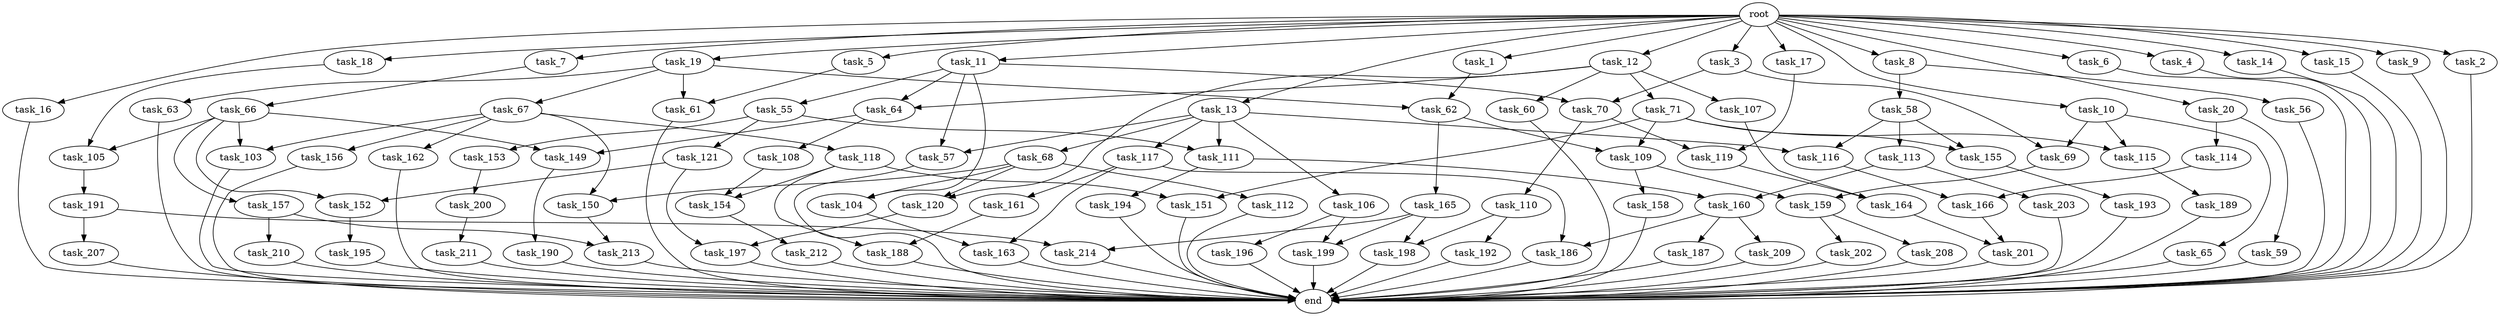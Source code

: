 digraph G {
  task_207 [size="695784701.952000"];
  task_149 [size="274877906.944000"];
  task_192 [size="858993459.200000"];
  task_16 [size="1.024000"];
  task_150 [size="386547056.640000"];
  task_57 [size="1073741824.000000"];
  task_212 [size="137438953.472000"];
  task_55 [size="858993459.200000"];
  task_115 [size="773094113.280000"];
  task_158 [size="420906795.008000"];
  task_19 [size="1.024000"];
  task_12 [size="1.024000"];
  task_190 [size="214748364.800000"];
  task_119 [size="249108103.168000"];
  task_114 [size="77309411.328000"];
  task_11 [size="1.024000"];
  task_20 [size="1.024000"];
  task_113 [size="420906795.008000"];
  task_68 [size="214748364.800000"];
  task_111 [size="249108103.168000"];
  task_58 [size="420906795.008000"];
  task_117 [size="214748364.800000"];
  task_162 [size="77309411.328000"];
  task_151 [size="1116691496.960000"];
  task_62 [size="292057776.128000"];
  task_8 [size="1.024000"];
  task_1 [size="1.024000"];
  task_108 [size="137438953.472000"];
  task_156 [size="77309411.328000"];
  task_13 [size="1.024000"];
  task_6 [size="1.024000"];
  task_200 [size="420906795.008000"];
  task_5 [size="1.024000"];
  task_63 [size="77309411.328000"];
  task_191 [size="137438953.472000"];
  root [size="0.000000"];
  task_202 [size="309237645.312000"];
  task_104 [size="1168231104.512000"];
  task_7 [size="1.024000"];
  task_18 [size="1.024000"];
  task_152 [size="833223655.424000"];
  task_106 [size="214748364.800000"];
  task_157 [size="137438953.472000"];
  task_198 [size="1408749273.088000"];
  task_203 [size="309237645.312000"];
  task_155 [size="1116691496.960000"];
  task_210 [size="309237645.312000"];
  task_165 [size="858993459.200000"];
  task_209 [size="695784701.952000"];
  task_110 [size="214748364.800000"];
  task_153 [size="34359738.368000"];
  task_66 [size="858993459.200000"];
  task_4 [size="1.024000"];
  task_103 [size="214748364.800000"];
  task_159 [size="841813590.016000"];
  task_112 [size="309237645.312000"];
  task_199 [size="970662608.896000"];
  task_65 [size="77309411.328000"];
  task_69 [size="627065225.216000"];
  task_208 [size="309237645.312000"];
  task_59 [size="77309411.328000"];
  task_188 [size="1279900254.208000"];
  task_61 [size="214748364.800000"];
  task_107 [size="858993459.200000"];
  task_154 [size="498216206.336000"];
  task_10 [size="1.024000"];
  task_213 [size="446676598.784000"];
  task_14 [size="1.024000"];
  task_163 [size="68719476.736000"];
  task_186 [size="730144440.320000"];
  task_187 [size="695784701.952000"];
  task_214 [size="1245540515.840000"];
  task_118 [size="77309411.328000"];
  task_64 [size="1717986918.400000"];
  task_121 [size="34359738.368000"];
  task_15 [size="1.024000"];
  end [size="0.000000"];
  task_164 [size="996432412.672000"];
  task_211 [size="695784701.952000"];
  task_196 [size="420906795.008000"];
  task_70 [size="1408749273.088000"];
  task_160 [size="523986010.112000"];
  task_193 [size="214748364.800000"];
  task_3 [size="1.024000"];
  task_166 [size="730144440.320000"];
  task_71 [size="858993459.200000"];
  task_197 [size="910533066.752000"];
  task_105 [size="274877906.944000"];
  task_201 [size="498216206.336000"];
  task_194 [size="214748364.800000"];
  task_109 [size="1554778161.152000"];
  task_60 [size="858993459.200000"];
  task_9 [size="1.024000"];
  task_120 [size="1168231104.512000"];
  task_2 [size="1.024000"];
  task_67 [size="77309411.328000"];
  task_161 [size="34359738.368000"];
  task_17 [size="1.024000"];
  task_195 [size="549755813.888000"];
  task_189 [size="214748364.800000"];
  task_116 [size="635655159.808000"];
  task_56 [size="420906795.008000"];

  task_207 -> end [size="1.000000"];
  task_149 -> task_190 [size="209715200.000000"];
  task_192 -> end [size="1.000000"];
  task_16 -> end [size="1.000000"];
  task_150 -> task_213 [size="134217728.000000"];
  task_57 -> end [size="1.000000"];
  task_212 -> end [size="1.000000"];
  task_55 -> task_111 [size="33554432.000000"];
  task_55 -> task_153 [size="33554432.000000"];
  task_55 -> task_121 [size="33554432.000000"];
  task_115 -> task_189 [size="209715200.000000"];
  task_158 -> end [size="1.000000"];
  task_19 -> task_61 [size="75497472.000000"];
  task_19 -> task_67 [size="75497472.000000"];
  task_19 -> task_63 [size="75497472.000000"];
  task_19 -> task_62 [size="75497472.000000"];
  task_12 -> task_71 [size="838860800.000000"];
  task_12 -> task_120 [size="838860800.000000"];
  task_12 -> task_60 [size="838860800.000000"];
  task_12 -> task_64 [size="838860800.000000"];
  task_12 -> task_107 [size="838860800.000000"];
  task_190 -> end [size="1.000000"];
  task_119 -> task_164 [size="134217728.000000"];
  task_114 -> task_166 [size="33554432.000000"];
  task_11 -> task_70 [size="838860800.000000"];
  task_11 -> task_55 [size="838860800.000000"];
  task_11 -> task_64 [size="838860800.000000"];
  task_11 -> task_104 [size="838860800.000000"];
  task_11 -> task_57 [size="838860800.000000"];
  task_20 -> task_114 [size="75497472.000000"];
  task_20 -> task_59 [size="75497472.000000"];
  task_113 -> task_160 [size="301989888.000000"];
  task_113 -> task_203 [size="301989888.000000"];
  task_68 -> task_150 [size="301989888.000000"];
  task_68 -> task_120 [size="301989888.000000"];
  task_68 -> task_104 [size="301989888.000000"];
  task_68 -> task_112 [size="301989888.000000"];
  task_111 -> task_160 [size="209715200.000000"];
  task_111 -> task_194 [size="209715200.000000"];
  task_58 -> task_113 [size="411041792.000000"];
  task_58 -> task_116 [size="411041792.000000"];
  task_58 -> task_155 [size="411041792.000000"];
  task_117 -> task_163 [size="33554432.000000"];
  task_117 -> task_161 [size="33554432.000000"];
  task_117 -> task_186 [size="33554432.000000"];
  task_162 -> end [size="1.000000"];
  task_151 -> end [size="1.000000"];
  task_62 -> task_165 [size="838860800.000000"];
  task_62 -> task_109 [size="838860800.000000"];
  task_8 -> task_58 [size="411041792.000000"];
  task_8 -> task_56 [size="411041792.000000"];
  task_1 -> task_62 [size="209715200.000000"];
  task_108 -> task_154 [size="75497472.000000"];
  task_156 -> end [size="1.000000"];
  task_13 -> task_111 [size="209715200.000000"];
  task_13 -> task_116 [size="209715200.000000"];
  task_13 -> task_68 [size="209715200.000000"];
  task_13 -> task_106 [size="209715200.000000"];
  task_13 -> task_117 [size="209715200.000000"];
  task_13 -> task_57 [size="209715200.000000"];
  task_6 -> end [size="1.000000"];
  task_200 -> task_211 [size="679477248.000000"];
  task_5 -> task_61 [size="134217728.000000"];
  task_63 -> end [size="1.000000"];
  task_191 -> task_207 [size="679477248.000000"];
  task_191 -> task_214 [size="679477248.000000"];
  root -> task_2 [size="1.000000"];
  root -> task_7 [size="1.000000"];
  root -> task_5 [size="1.000000"];
  root -> task_11 [size="1.000000"];
  root -> task_20 [size="1.000000"];
  root -> task_10 [size="1.000000"];
  root -> task_16 [size="1.000000"];
  root -> task_4 [size="1.000000"];
  root -> task_17 [size="1.000000"];
  root -> task_3 [size="1.000000"];
  root -> task_13 [size="1.000000"];
  root -> task_18 [size="1.000000"];
  root -> task_9 [size="1.000000"];
  root -> task_19 [size="1.000000"];
  root -> task_6 [size="1.000000"];
  root -> task_14 [size="1.000000"];
  root -> task_8 [size="1.000000"];
  root -> task_12 [size="1.000000"];
  root -> task_15 [size="1.000000"];
  root -> task_1 [size="1.000000"];
  task_202 -> end [size="1.000000"];
  task_104 -> task_163 [size="33554432.000000"];
  task_7 -> task_66 [size="838860800.000000"];
  task_18 -> task_105 [size="134217728.000000"];
  task_152 -> task_195 [size="536870912.000000"];
  task_106 -> task_199 [size="411041792.000000"];
  task_106 -> task_196 [size="411041792.000000"];
  task_157 -> task_210 [size="301989888.000000"];
  task_157 -> task_213 [size="301989888.000000"];
  task_198 -> end [size="1.000000"];
  task_203 -> end [size="1.000000"];
  task_155 -> task_193 [size="209715200.000000"];
  task_210 -> end [size="1.000000"];
  task_165 -> task_214 [size="536870912.000000"];
  task_165 -> task_198 [size="536870912.000000"];
  task_165 -> task_199 [size="536870912.000000"];
  task_209 -> end [size="1.000000"];
  task_110 -> task_192 [size="838860800.000000"];
  task_110 -> task_198 [size="838860800.000000"];
  task_153 -> task_200 [size="411041792.000000"];
  task_66 -> task_149 [size="134217728.000000"];
  task_66 -> task_103 [size="134217728.000000"];
  task_66 -> task_105 [size="134217728.000000"];
  task_66 -> task_152 [size="134217728.000000"];
  task_66 -> task_157 [size="134217728.000000"];
  task_4 -> end [size="1.000000"];
  task_103 -> end [size="1.000000"];
  task_159 -> task_202 [size="301989888.000000"];
  task_159 -> task_208 [size="301989888.000000"];
  task_112 -> end [size="1.000000"];
  task_199 -> end [size="1.000000"];
  task_65 -> end [size="1.000000"];
  task_69 -> task_159 [size="411041792.000000"];
  task_208 -> end [size="1.000000"];
  task_59 -> end [size="1.000000"];
  task_188 -> end [size="1.000000"];
  task_61 -> end [size="1.000000"];
  task_107 -> task_164 [size="838860800.000000"];
  task_154 -> task_212 [size="134217728.000000"];
  task_10 -> task_115 [size="75497472.000000"];
  task_10 -> task_69 [size="75497472.000000"];
  task_10 -> task_65 [size="75497472.000000"];
  task_213 -> end [size="1.000000"];
  task_14 -> end [size="1.000000"];
  task_163 -> end [size="1.000000"];
  task_186 -> end [size="1.000000"];
  task_187 -> end [size="1.000000"];
  task_214 -> end [size="1.000000"];
  task_118 -> task_151 [size="411041792.000000"];
  task_118 -> task_154 [size="411041792.000000"];
  task_118 -> task_188 [size="411041792.000000"];
  task_64 -> task_108 [size="134217728.000000"];
  task_64 -> task_149 [size="134217728.000000"];
  task_121 -> task_152 [size="679477248.000000"];
  task_121 -> task_197 [size="679477248.000000"];
  task_15 -> end [size="1.000000"];
  task_164 -> task_201 [size="411041792.000000"];
  task_211 -> end [size="1.000000"];
  task_196 -> end [size="1.000000"];
  task_70 -> task_119 [size="209715200.000000"];
  task_70 -> task_110 [size="209715200.000000"];
  task_160 -> task_187 [size="679477248.000000"];
  task_160 -> task_209 [size="679477248.000000"];
  task_160 -> task_186 [size="679477248.000000"];
  task_193 -> end [size="1.000000"];
  task_3 -> task_70 [size="536870912.000000"];
  task_3 -> task_69 [size="536870912.000000"];
  task_166 -> task_201 [size="75497472.000000"];
  task_71 -> task_115 [size="679477248.000000"];
  task_71 -> task_155 [size="679477248.000000"];
  task_71 -> task_151 [size="679477248.000000"];
  task_71 -> task_109 [size="679477248.000000"];
  task_197 -> end [size="1.000000"];
  task_105 -> task_191 [size="134217728.000000"];
  task_201 -> end [size="1.000000"];
  task_194 -> end [size="1.000000"];
  task_109 -> task_159 [size="411041792.000000"];
  task_109 -> task_158 [size="411041792.000000"];
  task_60 -> end [size="1.000000"];
  task_9 -> end [size="1.000000"];
  task_120 -> task_197 [size="209715200.000000"];
  task_2 -> end [size="1.000000"];
  task_67 -> task_150 [size="75497472.000000"];
  task_67 -> task_156 [size="75497472.000000"];
  task_67 -> task_103 [size="75497472.000000"];
  task_67 -> task_118 [size="75497472.000000"];
  task_67 -> task_162 [size="75497472.000000"];
  task_161 -> task_188 [size="838860800.000000"];
  task_17 -> task_119 [size="33554432.000000"];
  task_195 -> end [size="1.000000"];
  task_189 -> end [size="1.000000"];
  task_116 -> task_166 [size="679477248.000000"];
  task_56 -> end [size="1.000000"];
}
